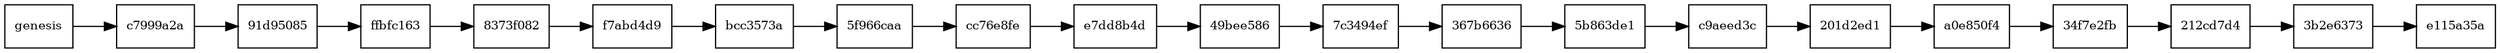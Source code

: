 digraph pulse { rankdir=LR; node [shape=box,fontsize=10];
  "genesis" -> "c7999a2a";
  "c7999a2a" -> "91d95085";
  "91d95085" -> "ffbfc163";
  "ffbfc163" -> "8373f082";
  "8373f082" -> "f7abd4d9";
  "f7abd4d9" -> "bcc3573a";
  "bcc3573a" -> "5f966caa";
  "5f966caa" -> "cc76e8fe";
  "cc76e8fe" -> "e7dd8b4d";
  "e7dd8b4d" -> "49bee586";
  "49bee586" -> "7c3494ef";
  "7c3494ef" -> "367b6636";
  "367b6636" -> "5b863de1";
  "5b863de1" -> "c9aeed3c";
  "c9aeed3c" -> "201d2ed1";
  "201d2ed1" -> "a0e850f4";
  "a0e850f4" -> "34f7e2fb";
  "34f7e2fb" -> "212cd7d4";
  "212cd7d4" -> "3b2e6373";
  "3b2e6373" -> "e115a35a";
}